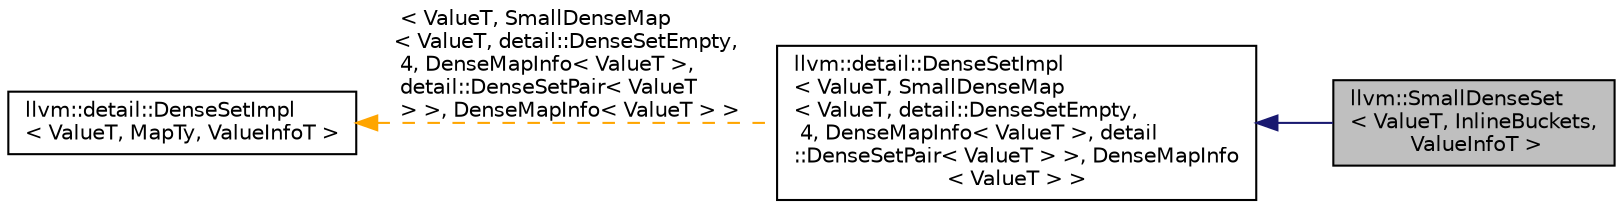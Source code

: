 digraph "llvm::SmallDenseSet&lt; ValueT, InlineBuckets, ValueInfoT &gt;"
{
 // LATEX_PDF_SIZE
  bgcolor="transparent";
  edge [fontname="Helvetica",fontsize="10",labelfontname="Helvetica",labelfontsize="10"];
  node [fontname="Helvetica",fontsize="10",shape=record];
  rankdir="LR";
  Node1 [label="llvm::SmallDenseSet\l\< ValueT, InlineBuckets,\l ValueInfoT \>",height=0.2,width=0.4,color="black", fillcolor="grey75", style="filled", fontcolor="black",tooltip="Implements a dense probed hash-table based set with some number of buckets stored inline."];
  Node2 -> Node1 [dir="back",color="midnightblue",fontsize="10",style="solid",fontname="Helvetica"];
  Node2 [label="llvm::detail::DenseSetImpl\l\< ValueT, SmallDenseMap\l\< ValueT, detail::DenseSetEmpty,\l 4, DenseMapInfo\< ValueT \>, detail\l::DenseSetPair\< ValueT \> \>, DenseMapInfo\l\< ValueT \> \>",height=0.2,width=0.4,color="black",URL="$classllvm_1_1detail_1_1DenseSetImpl.html",tooltip=" "];
  Node3 -> Node2 [dir="back",color="orange",fontsize="10",style="dashed",label=" \< ValueT, SmallDenseMap\l\< ValueT, detail::DenseSetEmpty,\l 4, DenseMapInfo\< ValueT \>,\l detail::DenseSetPair\< ValueT\l \> \>, DenseMapInfo\< ValueT \> \>" ,fontname="Helvetica"];
  Node3 [label="llvm::detail::DenseSetImpl\l\< ValueT, MapTy, ValueInfoT \>",height=0.2,width=0.4,color="black",URL="$classllvm_1_1detail_1_1DenseSetImpl.html",tooltip="Base class for DenseSet and DenseSmallSet."];
}
